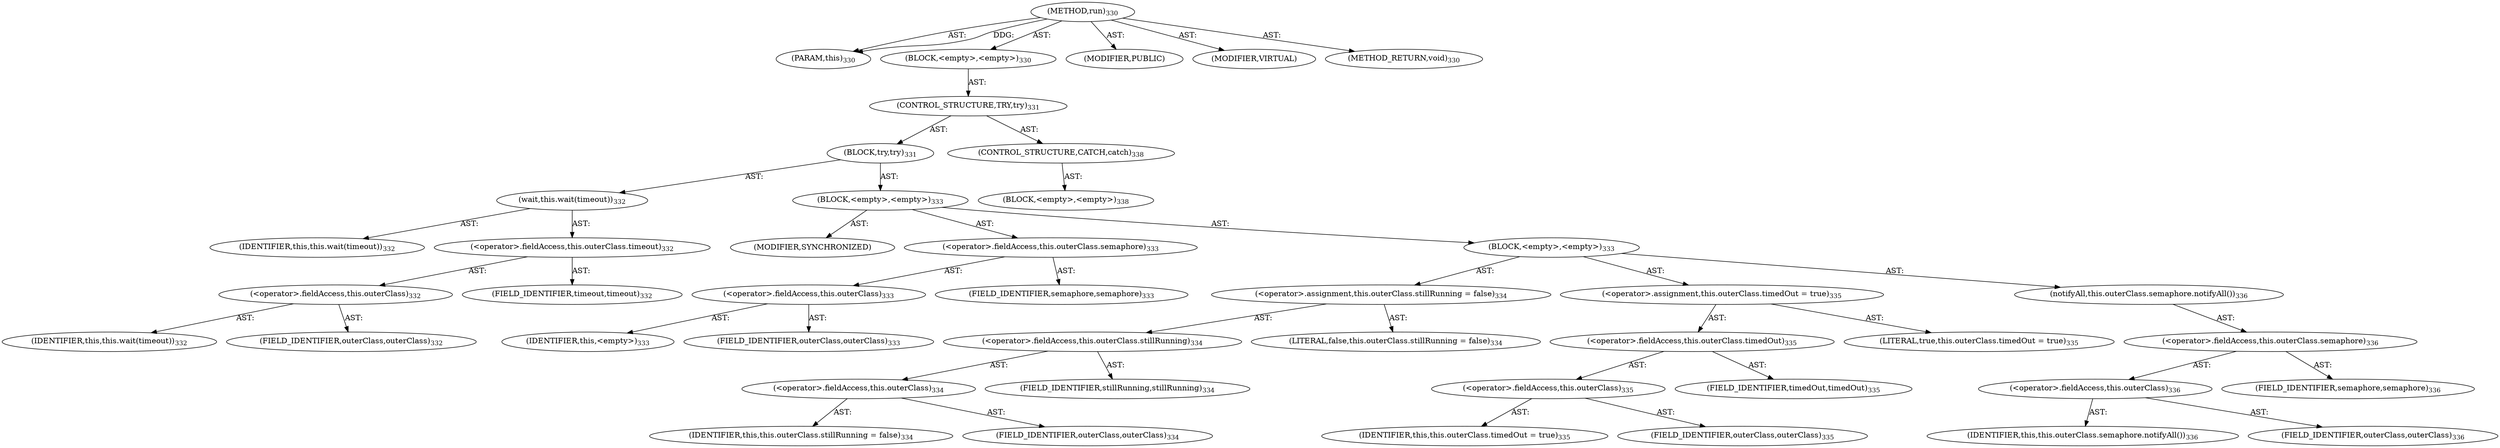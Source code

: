 digraph "run" {  
"111669149714" [label = <(METHOD,run)<SUB>330</SUB>> ]
"115964116999" [label = <(PARAM,this)<SUB>330</SUB>> ]
"25769803841" [label = <(BLOCK,&lt;empty&gt;,&lt;empty&gt;)<SUB>330</SUB>> ]
"47244640295" [label = <(CONTROL_STRUCTURE,TRY,try)<SUB>331</SUB>> ]
"25769803842" [label = <(BLOCK,try,try)<SUB>331</SUB>> ]
"30064771357" [label = <(wait,this.wait(timeout))<SUB>332</SUB>> ]
"68719476745" [label = <(IDENTIFIER,this,this.wait(timeout))<SUB>332</SUB>> ]
"30064771358" [label = <(&lt;operator&gt;.fieldAccess,this.outerClass.timeout)<SUB>332</SUB>> ]
"30064771359" [label = <(&lt;operator&gt;.fieldAccess,this.outerClass)<SUB>332</SUB>> ]
"68719476956" [label = <(IDENTIFIER,this,this.wait(timeout))<SUB>332</SUB>> ]
"55834574933" [label = <(FIELD_IDENTIFIER,outerClass,outerClass)<SUB>332</SUB>> ]
"55834574934" [label = <(FIELD_IDENTIFIER,timeout,timeout)<SUB>332</SUB>> ]
"25769803843" [label = <(BLOCK,&lt;empty&gt;,&lt;empty&gt;)<SUB>333</SUB>> ]
"133143986231" [label = <(MODIFIER,SYNCHRONIZED)> ]
"30064771360" [label = <(&lt;operator&gt;.fieldAccess,this.outerClass.semaphore)<SUB>333</SUB>> ]
"30064771361" [label = <(&lt;operator&gt;.fieldAccess,this.outerClass)<SUB>333</SUB>> ]
"68719476957" [label = <(IDENTIFIER,this,&lt;empty&gt;)<SUB>333</SUB>> ]
"55834574935" [label = <(FIELD_IDENTIFIER,outerClass,outerClass)<SUB>333</SUB>> ]
"55834574936" [label = <(FIELD_IDENTIFIER,semaphore,semaphore)<SUB>333</SUB>> ]
"25769803844" [label = <(BLOCK,&lt;empty&gt;,&lt;empty&gt;)<SUB>333</SUB>> ]
"30064771362" [label = <(&lt;operator&gt;.assignment,this.outerClass.stillRunning = false)<SUB>334</SUB>> ]
"30064771363" [label = <(&lt;operator&gt;.fieldAccess,this.outerClass.stillRunning)<SUB>334</SUB>> ]
"30064771364" [label = <(&lt;operator&gt;.fieldAccess,this.outerClass)<SUB>334</SUB>> ]
"68719476958" [label = <(IDENTIFIER,this,this.outerClass.stillRunning = false)<SUB>334</SUB>> ]
"55834574937" [label = <(FIELD_IDENTIFIER,outerClass,outerClass)<SUB>334</SUB>> ]
"55834574938" [label = <(FIELD_IDENTIFIER,stillRunning,stillRunning)<SUB>334</SUB>> ]
"90194313255" [label = <(LITERAL,false,this.outerClass.stillRunning = false)<SUB>334</SUB>> ]
"30064771365" [label = <(&lt;operator&gt;.assignment,this.outerClass.timedOut = true)<SUB>335</SUB>> ]
"30064771366" [label = <(&lt;operator&gt;.fieldAccess,this.outerClass.timedOut)<SUB>335</SUB>> ]
"30064771367" [label = <(&lt;operator&gt;.fieldAccess,this.outerClass)<SUB>335</SUB>> ]
"68719476959" [label = <(IDENTIFIER,this,this.outerClass.timedOut = true)<SUB>335</SUB>> ]
"55834574939" [label = <(FIELD_IDENTIFIER,outerClass,outerClass)<SUB>335</SUB>> ]
"55834574940" [label = <(FIELD_IDENTIFIER,timedOut,timedOut)<SUB>335</SUB>> ]
"90194313256" [label = <(LITERAL,true,this.outerClass.timedOut = true)<SUB>335</SUB>> ]
"30064771368" [label = <(notifyAll,this.outerClass.semaphore.notifyAll())<SUB>336</SUB>> ]
"30064771369" [label = <(&lt;operator&gt;.fieldAccess,this.outerClass.semaphore)<SUB>336</SUB>> ]
"30064771370" [label = <(&lt;operator&gt;.fieldAccess,this.outerClass)<SUB>336</SUB>> ]
"68719476960" [label = <(IDENTIFIER,this,this.outerClass.semaphore.notifyAll())<SUB>336</SUB>> ]
"55834574941" [label = <(FIELD_IDENTIFIER,outerClass,outerClass)<SUB>336</SUB>> ]
"55834574942" [label = <(FIELD_IDENTIFIER,semaphore,semaphore)<SUB>336</SUB>> ]
"47244640296" [label = <(CONTROL_STRUCTURE,CATCH,catch)<SUB>338</SUB>> ]
"25769803845" [label = <(BLOCK,&lt;empty&gt;,&lt;empty&gt;)<SUB>338</SUB>> ]
"133143986232" [label = <(MODIFIER,PUBLIC)> ]
"133143986233" [label = <(MODIFIER,VIRTUAL)> ]
"128849018898" [label = <(METHOD_RETURN,void)<SUB>330</SUB>> ]
  "111669149714" -> "115964116999"  [ label = "AST: "] 
  "111669149714" -> "25769803841"  [ label = "AST: "] 
  "111669149714" -> "133143986232"  [ label = "AST: "] 
  "111669149714" -> "133143986233"  [ label = "AST: "] 
  "111669149714" -> "128849018898"  [ label = "AST: "] 
  "25769803841" -> "47244640295"  [ label = "AST: "] 
  "47244640295" -> "25769803842"  [ label = "AST: "] 
  "47244640295" -> "47244640296"  [ label = "AST: "] 
  "25769803842" -> "30064771357"  [ label = "AST: "] 
  "25769803842" -> "25769803843"  [ label = "AST: "] 
  "30064771357" -> "68719476745"  [ label = "AST: "] 
  "30064771357" -> "30064771358"  [ label = "AST: "] 
  "30064771358" -> "30064771359"  [ label = "AST: "] 
  "30064771358" -> "55834574934"  [ label = "AST: "] 
  "30064771359" -> "68719476956"  [ label = "AST: "] 
  "30064771359" -> "55834574933"  [ label = "AST: "] 
  "25769803843" -> "133143986231"  [ label = "AST: "] 
  "25769803843" -> "30064771360"  [ label = "AST: "] 
  "25769803843" -> "25769803844"  [ label = "AST: "] 
  "30064771360" -> "30064771361"  [ label = "AST: "] 
  "30064771360" -> "55834574936"  [ label = "AST: "] 
  "30064771361" -> "68719476957"  [ label = "AST: "] 
  "30064771361" -> "55834574935"  [ label = "AST: "] 
  "25769803844" -> "30064771362"  [ label = "AST: "] 
  "25769803844" -> "30064771365"  [ label = "AST: "] 
  "25769803844" -> "30064771368"  [ label = "AST: "] 
  "30064771362" -> "30064771363"  [ label = "AST: "] 
  "30064771362" -> "90194313255"  [ label = "AST: "] 
  "30064771363" -> "30064771364"  [ label = "AST: "] 
  "30064771363" -> "55834574938"  [ label = "AST: "] 
  "30064771364" -> "68719476958"  [ label = "AST: "] 
  "30064771364" -> "55834574937"  [ label = "AST: "] 
  "30064771365" -> "30064771366"  [ label = "AST: "] 
  "30064771365" -> "90194313256"  [ label = "AST: "] 
  "30064771366" -> "30064771367"  [ label = "AST: "] 
  "30064771366" -> "55834574940"  [ label = "AST: "] 
  "30064771367" -> "68719476959"  [ label = "AST: "] 
  "30064771367" -> "55834574939"  [ label = "AST: "] 
  "30064771368" -> "30064771369"  [ label = "AST: "] 
  "30064771369" -> "30064771370"  [ label = "AST: "] 
  "30064771369" -> "55834574942"  [ label = "AST: "] 
  "30064771370" -> "68719476960"  [ label = "AST: "] 
  "30064771370" -> "55834574941"  [ label = "AST: "] 
  "47244640296" -> "25769803845"  [ label = "AST: "] 
  "111669149714" -> "115964116999"  [ label = "DDG: "] 
}
